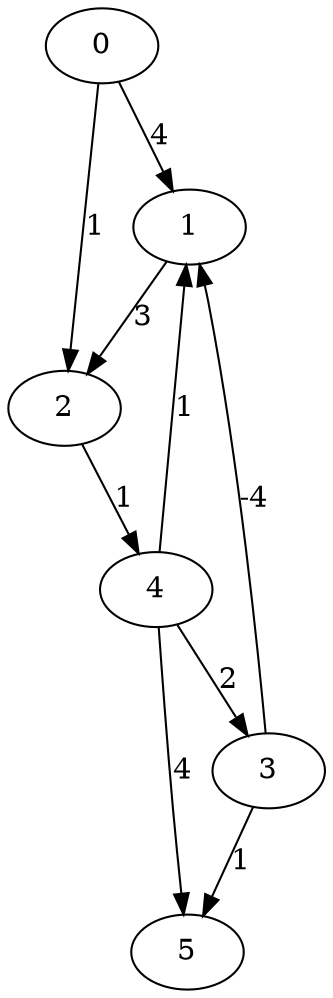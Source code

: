 digraph {
0 -> 1[label="4"];
0 -> 2[label="1"];
1 -> 2[label="3"];
2 -> 4[label="1"];
3 -> 1[label="-4"];
3 -> 5[label="1"];
4 -> 1[label="1"];
4 -> 3[label="2"];
4 -> 5[label="4"];
5;
}